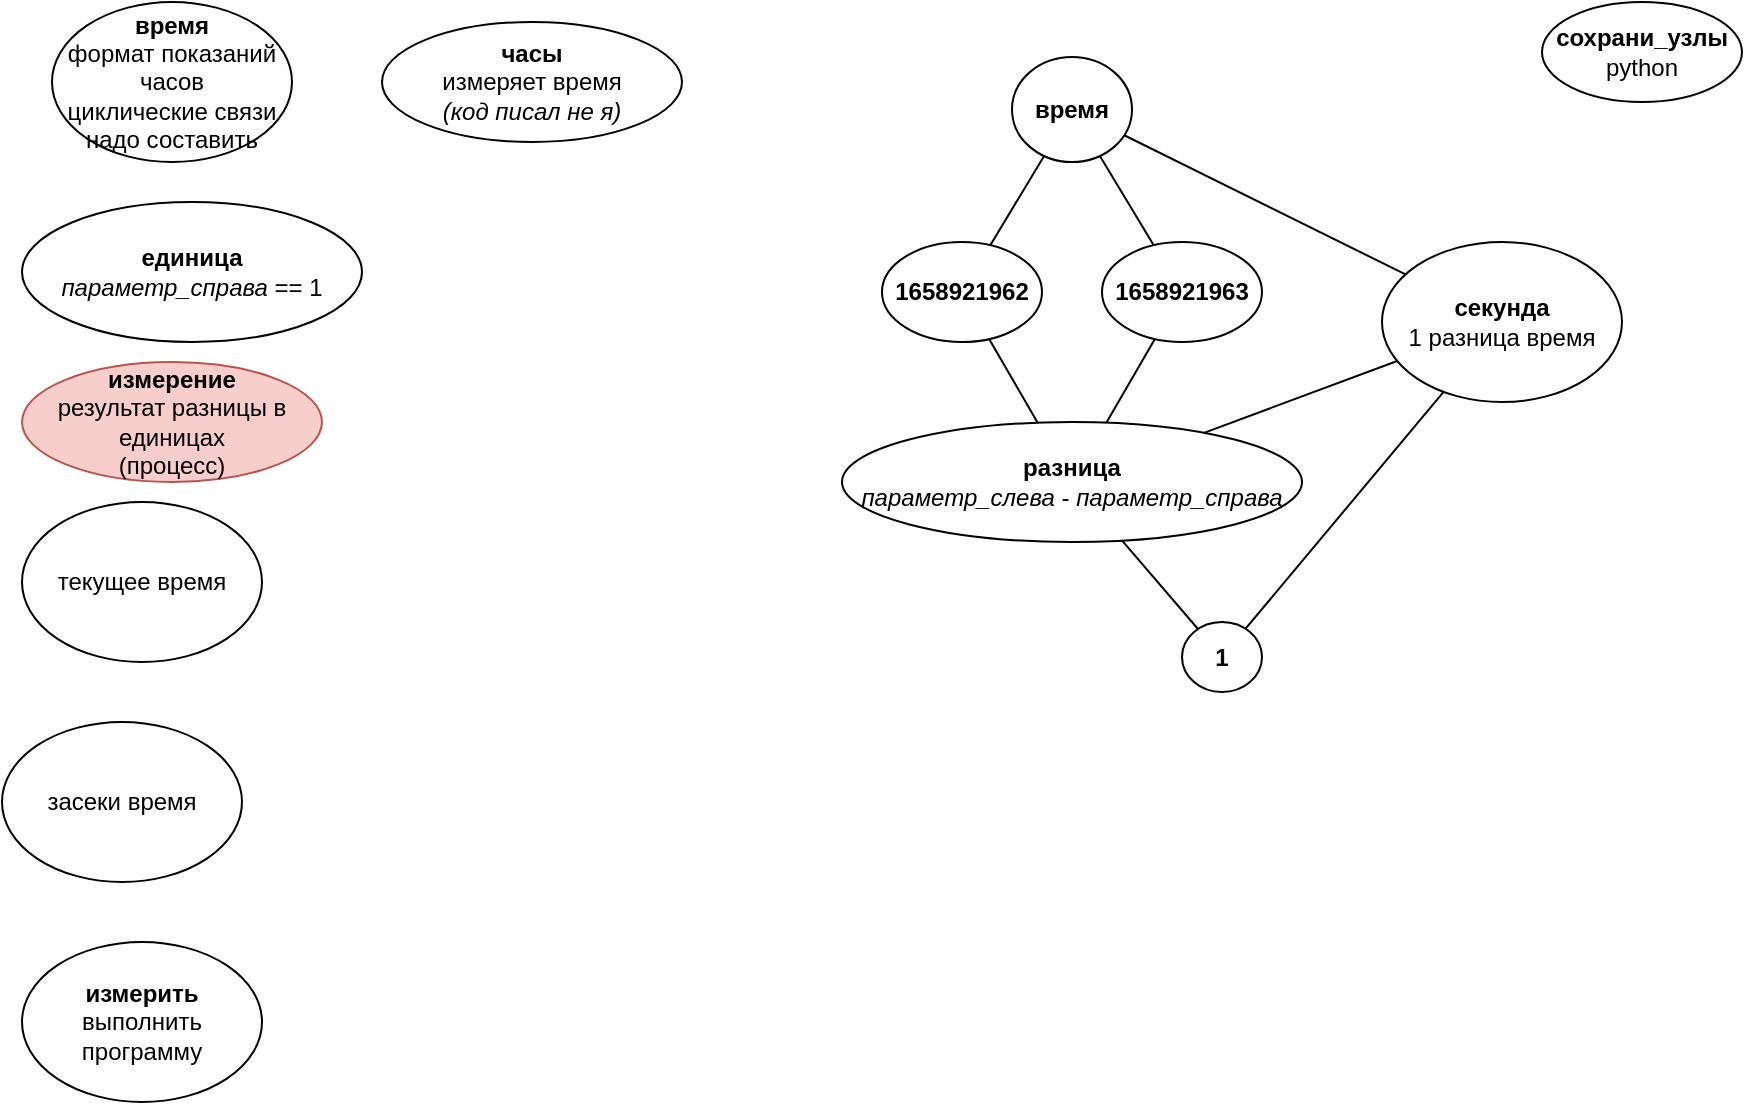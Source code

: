 <mxfile version="20.2.1" type="device"><diagram id="o0JDRasFdCJ2PAL1D03f" name="Страница 1"><mxGraphModel dx="605" dy="457" grid="1" gridSize="10" guides="1" tooltips="1" connect="1" arrows="1" fold="1" page="1" pageScale="1" pageWidth="827" pageHeight="1169" math="0" shadow="0"><root><mxCell id="0"/><mxCell id="1" parent="0"/><mxCell id="ig5HH6IMWsRLJwiWJtP3-1" value="&lt;b&gt;часы&lt;/b&gt;&lt;br&gt;измеряет время&lt;br&gt;&lt;i&gt;(код писал не я)&lt;/i&gt;" style="ellipse;whiteSpace=wrap;html=1;" parent="1" vertex="1"><mxGeometry x="220" y="220" width="150" height="60" as="geometry"/></mxCell><mxCell id="ig5HH6IMWsRLJwiWJtP3-2" value="&lt;b&gt;измерение&lt;/b&gt;&lt;br&gt;результат разницы в единицах&lt;br&gt;(процесс)" style="ellipse;whiteSpace=wrap;html=1;fillColor=#f8cecc;strokeColor=#b85450;" parent="1" vertex="1"><mxGeometry x="40" y="390" width="150" height="60" as="geometry"/></mxCell><mxCell id="ig5HH6IMWsRLJwiWJtP3-7" style="edgeStyle=none;rounded=0;orthogonalLoop=1;jettySize=auto;html=1;endArrow=none;endFill=0;startArrow=none;startFill=0;" parent="1" source="ig5HH6IMWsRLJwiWJtP3-4" target="ig5HH6IMWsRLJwiWJtP3-6" edge="1"><mxGeometry relative="1" as="geometry"/></mxCell><mxCell id="ig5HH6IMWsRLJwiWJtP3-4" value="&lt;span style=&quot;font-family: verdana, sans-serif; text-align: left; background-color: rgb(255, 255, 255);&quot;&gt;&lt;b&gt;1658921962&lt;/b&gt;&lt;/span&gt;" style="ellipse;whiteSpace=wrap;html=1;" parent="1" vertex="1"><mxGeometry x="470" y="330" width="80" height="50" as="geometry"/></mxCell><mxCell id="ig5HH6IMWsRLJwiWJtP3-10" style="edgeStyle=none;rounded=0;orthogonalLoop=1;jettySize=auto;html=1;endArrow=none;endFill=0;" parent="1" source="ig5HH6IMWsRLJwiWJtP3-5" target="ig5HH6IMWsRLJwiWJtP3-6" edge="1"><mxGeometry relative="1" as="geometry"/></mxCell><mxCell id="ig5HH6IMWsRLJwiWJtP3-5" value="&lt;b style=&quot;font-family: verdana, sans-serif; text-align: left;&quot;&gt;1658921963&lt;/b&gt;" style="ellipse;whiteSpace=wrap;html=1;" parent="1" vertex="1"><mxGeometry x="580" y="330" width="80" height="50" as="geometry"/></mxCell><mxCell id="ig5HH6IMWsRLJwiWJtP3-24" style="edgeStyle=none;rounded=0;orthogonalLoop=1;jettySize=auto;html=1;startArrow=none;startFill=0;endArrow=none;endFill=0;" parent="1" source="ig5HH6IMWsRLJwiWJtP3-6" target="ig5HH6IMWsRLJwiWJtP3-23" edge="1"><mxGeometry relative="1" as="geometry"/></mxCell><mxCell id="FgeJi8kPj2tXXcMW5IML-4" style="edgeStyle=none;rounded=0;orthogonalLoop=1;jettySize=auto;html=1;endArrow=none;endFill=0;" edge="1" parent="1" source="ig5HH6IMWsRLJwiWJtP3-6" target="ig5HH6IMWsRLJwiWJtP3-11"><mxGeometry relative="1" as="geometry"/></mxCell><mxCell id="ig5HH6IMWsRLJwiWJtP3-6" value="&lt;b&gt;разница&lt;/b&gt;&lt;br&gt;&lt;i&gt;параметр_слева&lt;/i&gt;&amp;nbsp;- &lt;i&gt;параметр_справа&lt;/i&gt;" style="ellipse;whiteSpace=wrap;html=1;" parent="1" vertex="1"><mxGeometry x="450" y="420" width="230" height="60" as="geometry"/></mxCell><mxCell id="ig5HH6IMWsRLJwiWJtP3-11" value="&lt;b&gt;секунда&lt;/b&gt;&lt;br&gt;1 разница время" style="ellipse;whiteSpace=wrap;html=1;" parent="1" vertex="1"><mxGeometry x="720" y="330" width="120" height="80" as="geometry"/></mxCell><mxCell id="ig5HH6IMWsRLJwiWJtP3-14" value="&lt;b&gt;единица&lt;/b&gt;&lt;br&gt;&lt;i&gt;параметр_справа&lt;/i&gt;&amp;nbsp;== 1" style="ellipse;whiteSpace=wrap;html=1;" parent="1" vertex="1"><mxGeometry x="40" y="310" width="170" height="70" as="geometry"/></mxCell><mxCell id="ig5HH6IMWsRLJwiWJtP3-16" value="&lt;b&gt;время&lt;/b&gt;&lt;br&gt;формат показаний часов&lt;br&gt;циклические связи надо составить" style="ellipse;whiteSpace=wrap;html=1;" parent="1" vertex="1"><mxGeometry x="55" y="210" width="120" height="80" as="geometry"/></mxCell><mxCell id="FgeJi8kPj2tXXcMW5IML-5" style="edgeStyle=none;rounded=0;orthogonalLoop=1;jettySize=auto;html=1;endArrow=none;endFill=0;" edge="1" parent="1" source="ig5HH6IMWsRLJwiWJtP3-23" target="ig5HH6IMWsRLJwiWJtP3-11"><mxGeometry relative="1" as="geometry"/></mxCell><mxCell id="ig5HH6IMWsRLJwiWJtP3-23" value="&lt;b&gt;1&lt;/b&gt;" style="ellipse;whiteSpace=wrap;html=1;" parent="1" vertex="1"><mxGeometry x="620" y="520" width="40" height="35" as="geometry"/></mxCell><mxCell id="ig5HH6IMWsRLJwiWJtP3-26" value="&lt;b&gt;измерить&lt;/b&gt;&lt;br&gt;выполнить программу" style="ellipse;whiteSpace=wrap;html=1;" parent="1" vertex="1"><mxGeometry x="40" y="680" width="120" height="80" as="geometry"/></mxCell><mxCell id="FgeJi8kPj2tXXcMW5IML-1" style="rounded=0;orthogonalLoop=1;jettySize=auto;html=1;endArrow=none;endFill=0;" edge="1" parent="1" source="ig5HH6IMWsRLJwiWJtP3-31" target="ig5HH6IMWsRLJwiWJtP3-4"><mxGeometry relative="1" as="geometry"/></mxCell><mxCell id="FgeJi8kPj2tXXcMW5IML-2" style="edgeStyle=none;rounded=0;orthogonalLoop=1;jettySize=auto;html=1;endArrow=none;endFill=0;" edge="1" parent="1" source="ig5HH6IMWsRLJwiWJtP3-31" target="ig5HH6IMWsRLJwiWJtP3-5"><mxGeometry relative="1" as="geometry"/></mxCell><mxCell id="FgeJi8kPj2tXXcMW5IML-3" style="edgeStyle=none;rounded=0;orthogonalLoop=1;jettySize=auto;html=1;endArrow=none;endFill=0;" edge="1" parent="1" source="ig5HH6IMWsRLJwiWJtP3-31" target="ig5HH6IMWsRLJwiWJtP3-11"><mxGeometry relative="1" as="geometry"/></mxCell><mxCell id="ig5HH6IMWsRLJwiWJtP3-31" value="&lt;b&gt;время&lt;/b&gt;" style="ellipse;whiteSpace=wrap;html=1;" parent="1" vertex="1"><mxGeometry x="535" y="237.5" width="60" height="52.5" as="geometry"/></mxCell><mxCell id="ig5HH6IMWsRLJwiWJtP3-34" value="засеки время" style="ellipse;whiteSpace=wrap;html=1;" parent="1" vertex="1"><mxGeometry x="30" y="570" width="120" height="80" as="geometry"/></mxCell><mxCell id="ig5HH6IMWsRLJwiWJtP3-35" value="текущее время" style="ellipse;whiteSpace=wrap;html=1;" parent="1" vertex="1"><mxGeometry x="40" y="460" width="120" height="80" as="geometry"/></mxCell><mxCell id="FgeJi8kPj2tXXcMW5IML-6" value="&lt;b&gt;сохрани_узлы&lt;/b&gt;&lt;br&gt;python" style="ellipse;whiteSpace=wrap;html=1;" vertex="1" parent="1"><mxGeometry x="800" y="210" width="100" height="50" as="geometry"/></mxCell></root></mxGraphModel></diagram></mxfile>